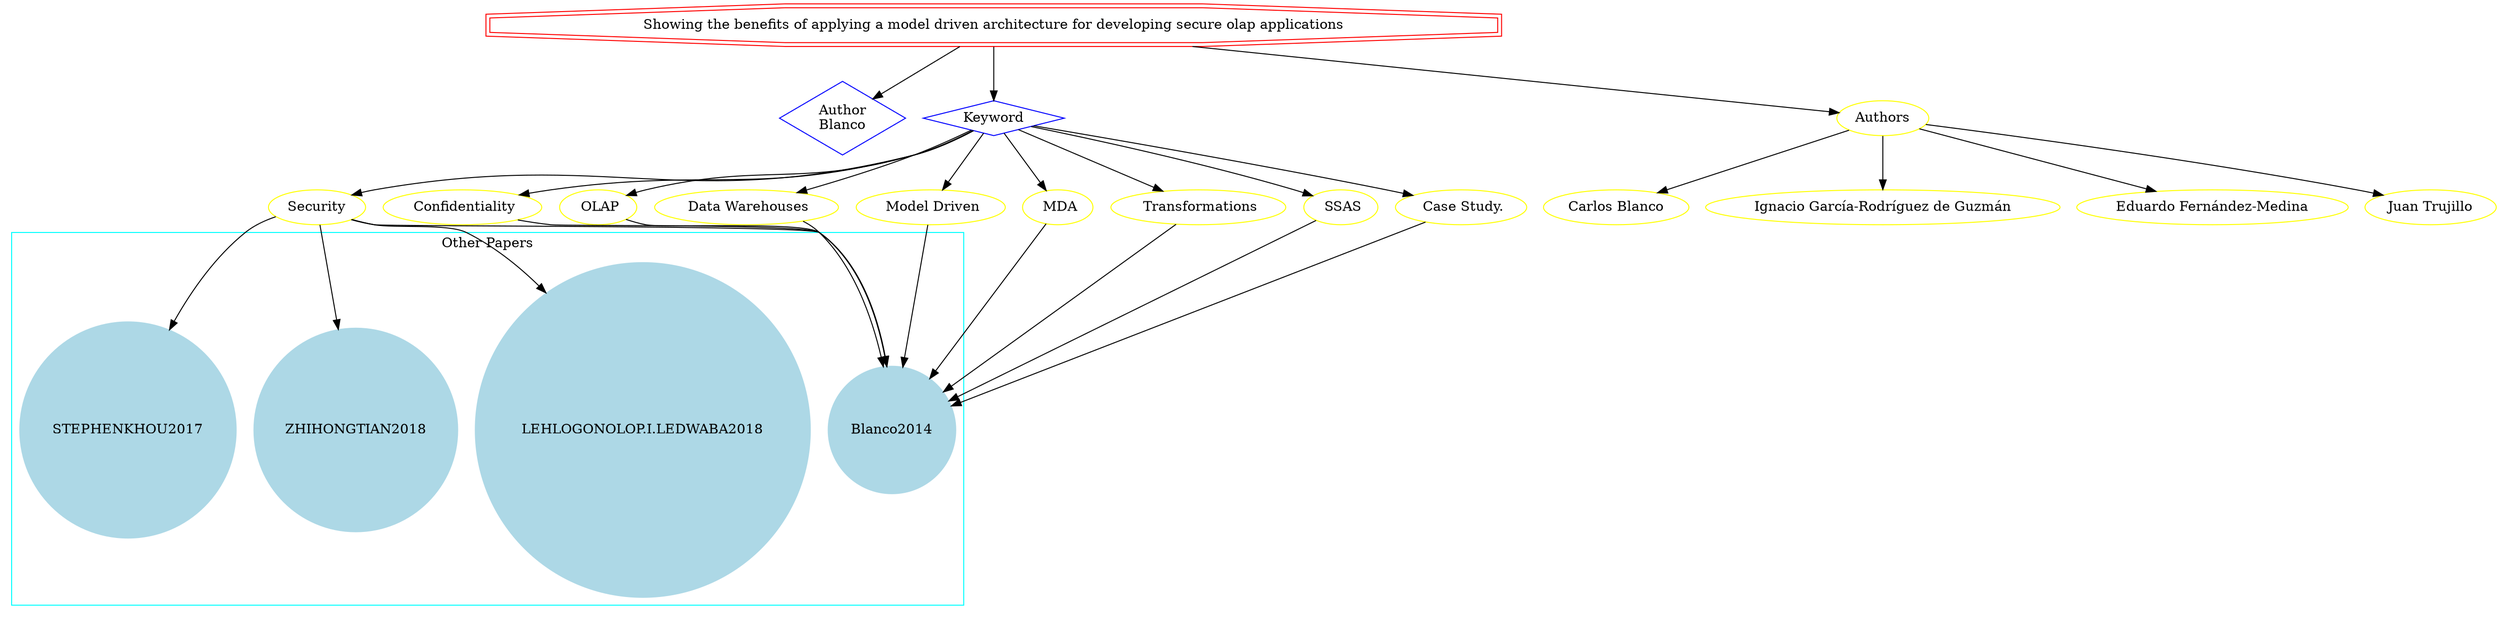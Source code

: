 strict digraph mind_map59 {
	node [color=red shape=doubleoctagon]
	"Showing the benefits of applying a model driven architecture for developing secure olap applications"
	node [color=blue shape=diamond]
	"Author
Blanco"
	Keyword
	"Showing the benefits of applying a model driven architecture for developing secure olap applications" -> "Author
Blanco"
	"Showing the benefits of applying a model driven architecture for developing secure olap applications" -> Keyword
	node [color=yellow shape=ellipse]
	Security
	Keyword -> Security
	" Confidentiality"
	Keyword -> " Confidentiality"
	" OLAP"
	Keyword -> " OLAP"
	" Data Warehouses"
	Keyword -> " Data Warehouses"
	" Model Driven"
	Keyword -> " Model Driven"
	" MDA"
	Keyword -> " MDA"
	" Transformations"
	Keyword -> " Transformations"
	" SSAS"
	Keyword -> " SSAS"
	" Case Study."
	Keyword -> " Case Study."
	subgraph cluster_0 {
		node [style=filled]
		node [color=lightblue shape=circle]
		label="Other Papers"
		color=cyan
		"LEHLOGONOLOP.I.LEDWABA2018"
		ZHIHONGTIAN2018
		STEPHENKHOU2017
		Blanco2014
	}
	Security -> "LEHLOGONOLOP.I.LEDWABA2018"
	Security -> ZHIHONGTIAN2018
	Security -> STEPHENKHOU2017
	Security -> Blanco2014
	" Confidentiality" -> Blanco2014
	" OLAP" -> Blanco2014
	" Data Warehouses" -> Blanco2014
	" Model Driven" -> Blanco2014
	" MDA" -> Blanco2014
	" Transformations" -> Blanco2014
	" SSAS" -> Blanco2014
	" Case Study." -> Blanco2014
	"Showing the benefits of applying a model driven architecture for developing secure olap applications" -> Authors
	Authors -> "Carlos Blanco"
	Authors -> "Ignacio García-Rodríguez de Guzmán"
	Authors -> "Eduardo Fernández-Medina"
	Authors -> "Juan Trujillo"
}
